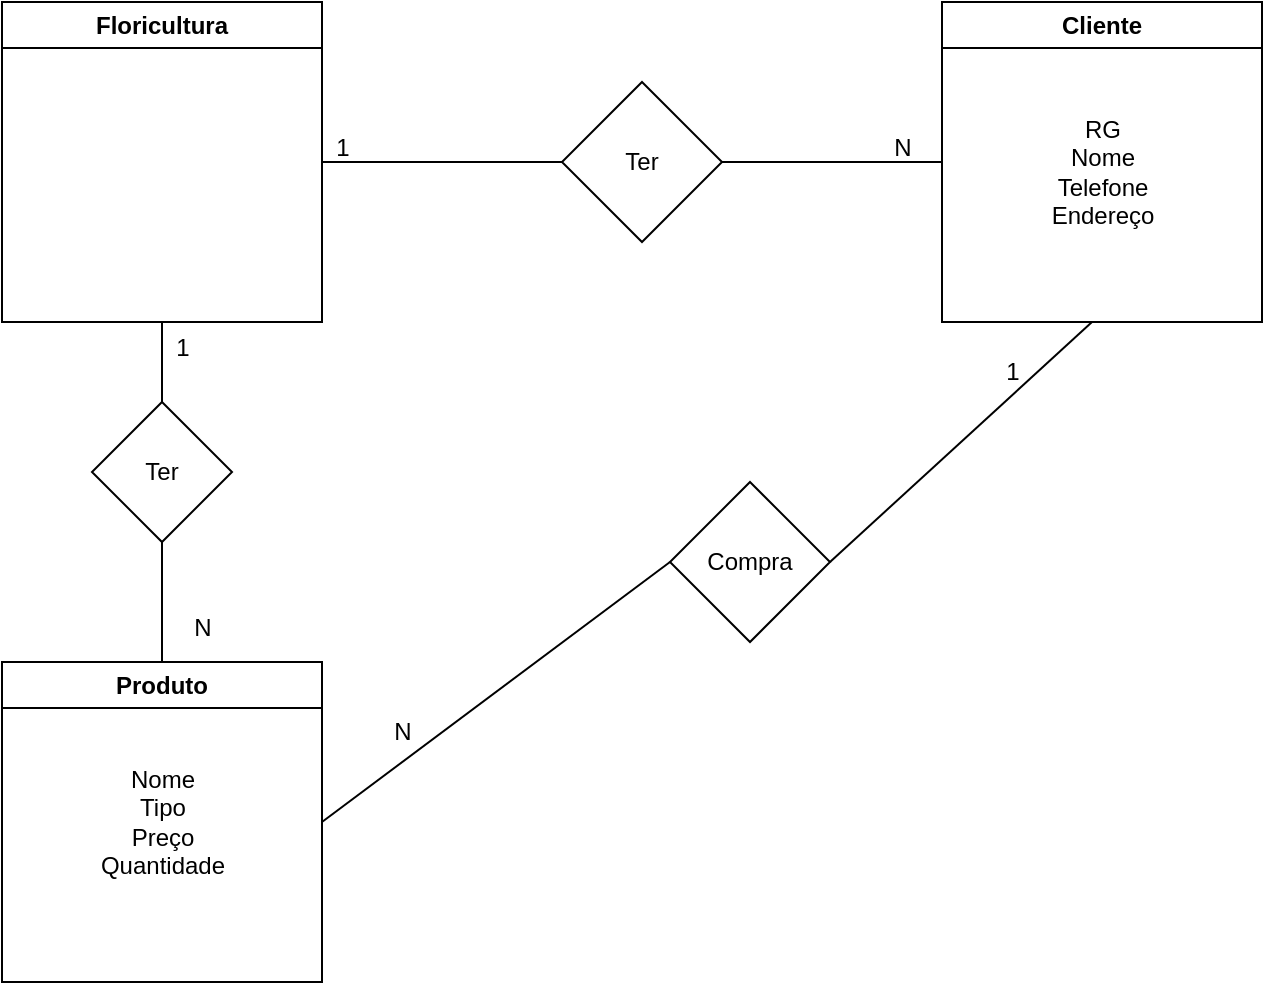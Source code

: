 <mxfile version="21.7.1" type="github">
  <diagram name="Página-1" id="Dov8Kka9WfZ0M7vMkqQS">
    <mxGraphModel dx="1674" dy="767" grid="1" gridSize="10" guides="1" tooltips="1" connect="1" arrows="1" fold="1" page="1" pageScale="1" pageWidth="827" pageHeight="1169" math="0" shadow="0">
      <root>
        <mxCell id="0" />
        <mxCell id="1" parent="0" />
        <mxCell id="f8mZ4YBtqhRP99mtQS2d-3" value="Cliente" style="swimlane;whiteSpace=wrap;html=1;" parent="1" vertex="1">
          <mxGeometry x="550" y="80" width="160" height="160" as="geometry" />
        </mxCell>
        <mxCell id="f8mZ4YBtqhRP99mtQS2d-16" value="&lt;div&gt;RG&lt;/div&gt;&lt;div&gt;Nome&lt;/div&gt;&lt;div&gt;Telefone&lt;/div&gt;&lt;div&gt;Endereço&lt;br&gt;&lt;/div&gt;" style="text;html=1;align=center;verticalAlign=middle;resizable=0;points=[];autosize=1;strokeColor=none;fillColor=none;" parent="f8mZ4YBtqhRP99mtQS2d-3" vertex="1">
          <mxGeometry x="40" y="50" width="80" height="70" as="geometry" />
        </mxCell>
        <mxCell id="f8mZ4YBtqhRP99mtQS2d-4" value="Produto" style="swimlane;whiteSpace=wrap;html=1;" parent="1" vertex="1">
          <mxGeometry x="80" y="410" width="160" height="160" as="geometry" />
        </mxCell>
        <mxCell id="f8mZ4YBtqhRP99mtQS2d-22" value="&lt;div&gt;Nome&lt;/div&gt;&lt;div&gt;Tipo&lt;/div&gt;&lt;div&gt;Preço&lt;/div&gt;&lt;div&gt;Quantidade&lt;br&gt;&lt;/div&gt;" style="text;html=1;align=center;verticalAlign=middle;resizable=0;points=[];autosize=1;strokeColor=none;fillColor=none;" parent="f8mZ4YBtqhRP99mtQS2d-4" vertex="1">
          <mxGeometry x="35" y="45" width="90" height="70" as="geometry" />
        </mxCell>
        <mxCell id="f8mZ4YBtqhRP99mtQS2d-5" value="Floricultura" style="swimlane;whiteSpace=wrap;html=1;" parent="1" vertex="1">
          <mxGeometry x="80" y="80" width="160" height="160" as="geometry" />
        </mxCell>
        <mxCell id="f8mZ4YBtqhRP99mtQS2d-6" value="Compra" style="rhombus;whiteSpace=wrap;html=1;direction=east;" parent="1" vertex="1">
          <mxGeometry x="414" y="320" width="80" height="80" as="geometry" />
        </mxCell>
        <mxCell id="f8mZ4YBtqhRP99mtQS2d-7" value="Ter" style="rhombus;whiteSpace=wrap;html=1;" parent="1" vertex="1">
          <mxGeometry x="125" y="280" width="70" height="70" as="geometry" />
        </mxCell>
        <mxCell id="f8mZ4YBtqhRP99mtQS2d-8" value="Ter" style="rhombus;whiteSpace=wrap;html=1;" parent="1" vertex="1">
          <mxGeometry x="360" y="120" width="80" height="80" as="geometry" />
        </mxCell>
        <mxCell id="f8mZ4YBtqhRP99mtQS2d-10" value="" style="endArrow=none;html=1;rounded=0;exitX=0.5;exitY=1;exitDx=0;exitDy=0;entryX=0.5;entryY=0;entryDx=0;entryDy=0;" parent="1" source="f8mZ4YBtqhRP99mtQS2d-5" target="f8mZ4YBtqhRP99mtQS2d-7" edge="1">
          <mxGeometry width="50" height="50" relative="1" as="geometry">
            <mxPoint x="410" y="400" as="sourcePoint" />
            <mxPoint x="460" y="350" as="targetPoint" />
          </mxGeometry>
        </mxCell>
        <mxCell id="f8mZ4YBtqhRP99mtQS2d-11" value="" style="endArrow=none;html=1;rounded=0;entryX=1;entryY=0.5;entryDx=0;entryDy=0;" parent="1" source="f8mZ4YBtqhRP99mtQS2d-8" target="f8mZ4YBtqhRP99mtQS2d-5" edge="1">
          <mxGeometry width="50" height="50" relative="1" as="geometry">
            <mxPoint x="410" y="400" as="sourcePoint" />
            <mxPoint x="460" y="350" as="targetPoint" />
          </mxGeometry>
        </mxCell>
        <mxCell id="f8mZ4YBtqhRP99mtQS2d-12" value="" style="endArrow=none;html=1;rounded=0;entryX=0;entryY=0.5;entryDx=0;entryDy=0;exitX=1;exitY=0.5;exitDx=0;exitDy=0;" parent="1" source="f8mZ4YBtqhRP99mtQS2d-8" target="f8mZ4YBtqhRP99mtQS2d-3" edge="1">
          <mxGeometry width="50" height="50" relative="1" as="geometry">
            <mxPoint x="410" y="400" as="sourcePoint" />
            <mxPoint x="460" y="350" as="targetPoint" />
          </mxGeometry>
        </mxCell>
        <mxCell id="f8mZ4YBtqhRP99mtQS2d-14" value="" style="endArrow=none;html=1;rounded=0;exitX=0;exitY=0.5;exitDx=0;exitDy=0;entryX=1;entryY=0.5;entryDx=0;entryDy=0;" parent="1" source="f8mZ4YBtqhRP99mtQS2d-6" target="f8mZ4YBtqhRP99mtQS2d-4" edge="1">
          <mxGeometry width="50" height="50" relative="1" as="geometry">
            <mxPoint x="479" y="600" as="sourcePoint" />
            <mxPoint x="349" y="460" as="targetPoint" />
          </mxGeometry>
        </mxCell>
        <mxCell id="f8mZ4YBtqhRP99mtQS2d-15" value="" style="endArrow=none;html=1;rounded=0;exitX=0.5;exitY=1;exitDx=0;exitDy=0;" parent="1" source="f8mZ4YBtqhRP99mtQS2d-7" edge="1">
          <mxGeometry width="50" height="50" relative="1" as="geometry">
            <mxPoint x="410" y="400" as="sourcePoint" />
            <mxPoint x="160" y="410" as="targetPoint" />
          </mxGeometry>
        </mxCell>
        <mxCell id="f8mZ4YBtqhRP99mtQS2d-23" value="1" style="text;html=1;align=center;verticalAlign=middle;resizable=0;points=[];autosize=1;strokeColor=none;fillColor=none;" parent="1" vertex="1">
          <mxGeometry x="155" y="238" width="30" height="30" as="geometry" />
        </mxCell>
        <mxCell id="f8mZ4YBtqhRP99mtQS2d-24" value="N" style="text;html=1;align=center;verticalAlign=middle;resizable=0;points=[];autosize=1;strokeColor=none;fillColor=none;" parent="1" vertex="1">
          <mxGeometry x="165" y="378" width="30" height="30" as="geometry" />
        </mxCell>
        <mxCell id="f8mZ4YBtqhRP99mtQS2d-25" value="1" style="text;html=1;align=center;verticalAlign=middle;resizable=0;points=[];autosize=1;strokeColor=none;fillColor=none;" parent="1" vertex="1">
          <mxGeometry x="235" y="138" width="30" height="30" as="geometry" />
        </mxCell>
        <mxCell id="f8mZ4YBtqhRP99mtQS2d-26" value="N" style="text;html=1;align=center;verticalAlign=middle;resizable=0;points=[];autosize=1;strokeColor=none;fillColor=none;" parent="1" vertex="1">
          <mxGeometry x="515" y="138" width="30" height="30" as="geometry" />
        </mxCell>
        <mxCell id="f8mZ4YBtqhRP99mtQS2d-27" value="1" style="text;html=1;align=center;verticalAlign=middle;resizable=0;points=[];autosize=1;strokeColor=none;fillColor=none;" parent="1" vertex="1">
          <mxGeometry x="570" y="250" width="30" height="30" as="geometry" />
        </mxCell>
        <mxCell id="f8mZ4YBtqhRP99mtQS2d-28" value="N" style="text;html=1;align=center;verticalAlign=middle;resizable=0;points=[];autosize=1;strokeColor=none;fillColor=none;" parent="1" vertex="1">
          <mxGeometry x="265" y="430" width="30" height="30" as="geometry" />
        </mxCell>
        <mxCell id="mJt62G44-chYaZt0me2C-1" value="" style="endArrow=none;html=1;rounded=0;exitX=1;exitY=0.5;exitDx=0;exitDy=0;" edge="1" parent="1" source="f8mZ4YBtqhRP99mtQS2d-6">
          <mxGeometry width="50" height="50" relative="1" as="geometry">
            <mxPoint x="575" y="290" as="sourcePoint" />
            <mxPoint x="625" y="240" as="targetPoint" />
          </mxGeometry>
        </mxCell>
      </root>
    </mxGraphModel>
  </diagram>
</mxfile>
